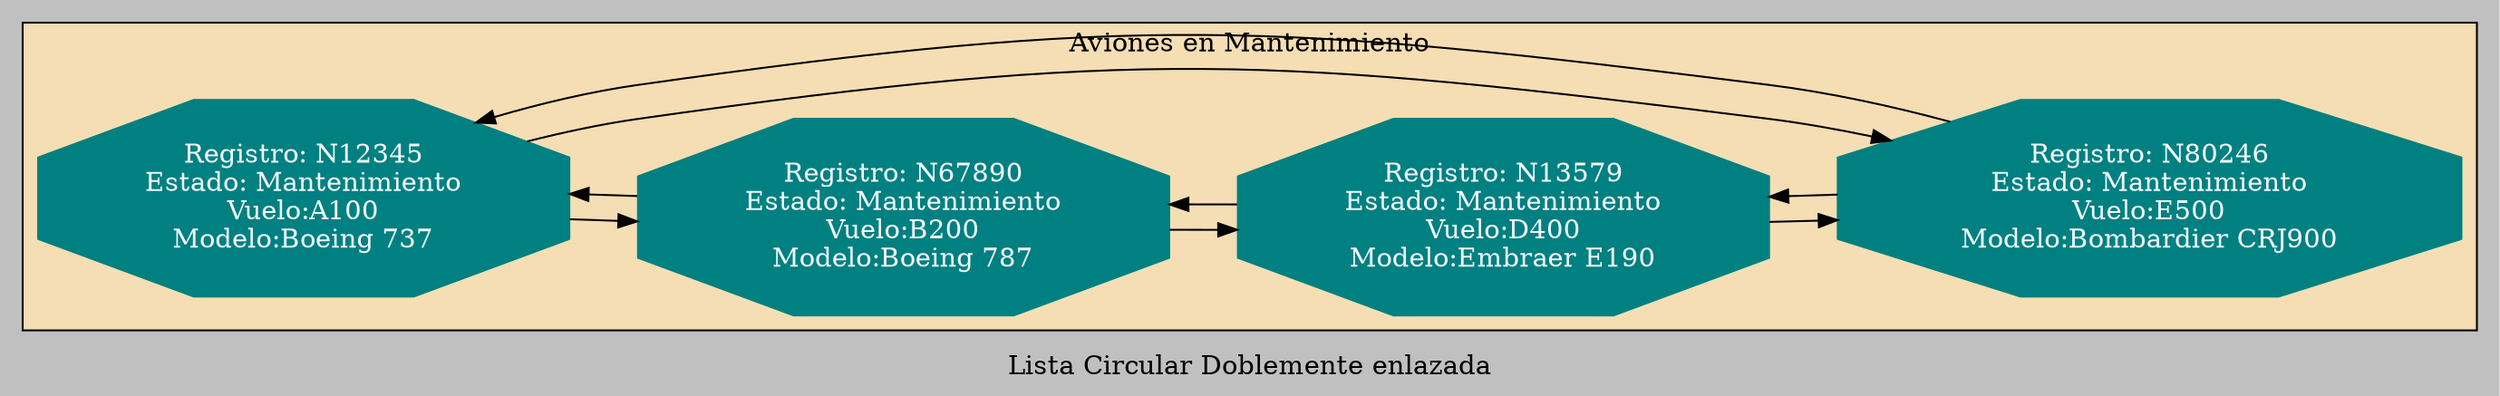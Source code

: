 digraph G { 
rankdir = LR;
label="Lista Circular Doblemente enlazada";bgcolor=grey 
subgraph cluster_top_floor{
bgcolor=wheat; 
label="Aviones en Mantenimiento";
nodo0[ shape=octagon, fontcolor=aliceblue , style=filled,color=teal, label="Registro: N12345
Estado: Mantenimiento
Vuelo:A100
Modelo:Boeing 737"]
nodo1[ shape=octagon, fontcolor=aliceblue , style=filled,color=teal, label="Registro: N67890
Estado: Mantenimiento
Vuelo:B200
Modelo:Boeing 787"]
nodo2[ shape=octagon, fontcolor=aliceblue , style=filled,color=teal, label="Registro: N13579
Estado: Mantenimiento
Vuelo:D400
Modelo:Embraer E190"]
nodo3[ shape=octagon, fontcolor=aliceblue , style=filled,color=teal, label="Registro: N80246
Estado: Mantenimiento
Vuelo:E500
Modelo:Bombardier CRJ900"]
nodo0 -> nodo1 -> nodo2 -> nodo3;
nodo3
nodo3 -> nodo2 -> nodo1 -> nodo0;
nodo0 -> nodo3;
nodo3 -> nodo0;

}
}